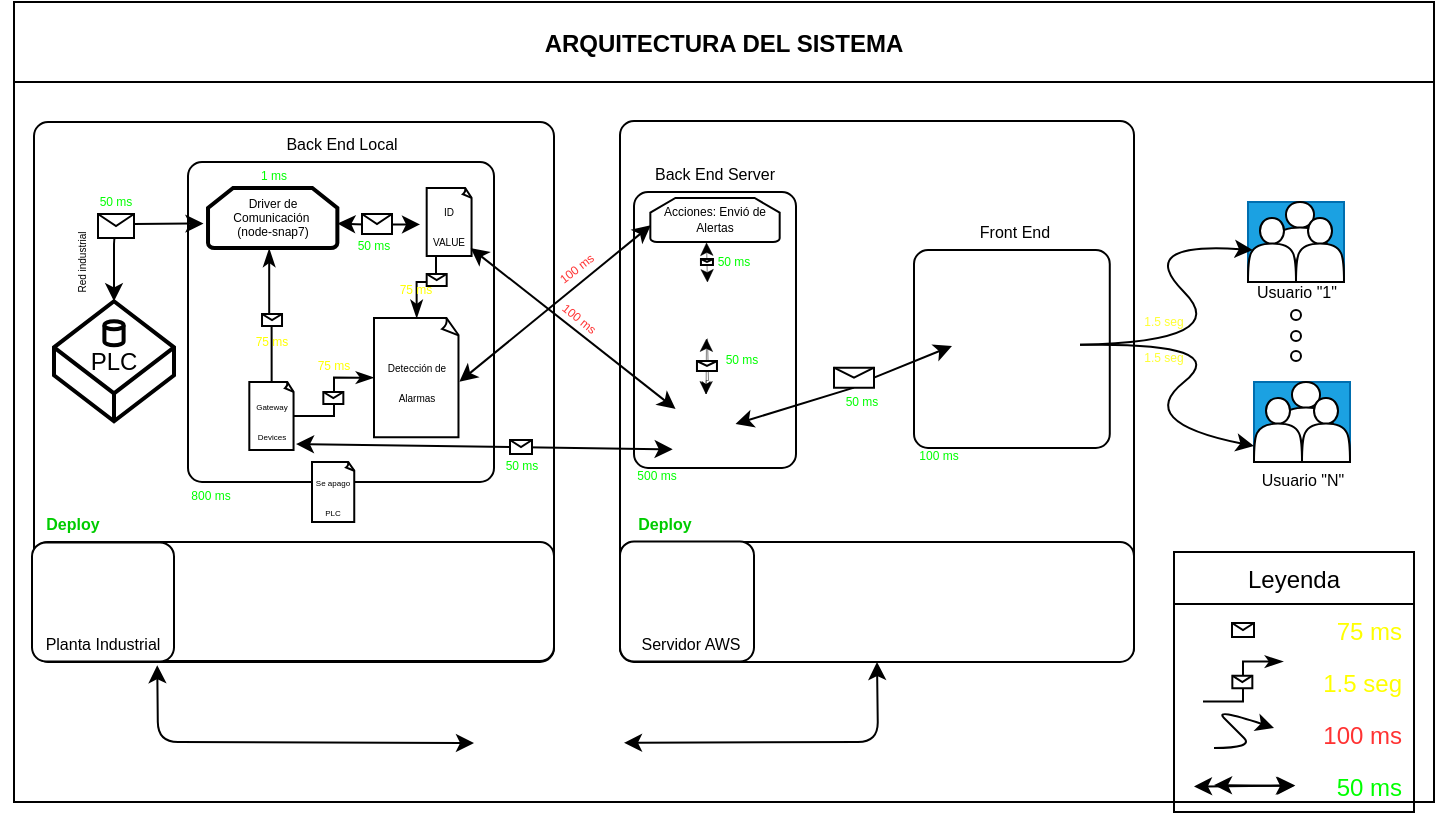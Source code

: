 <mxfile version="14.9.3" type="github">
  <diagram id="dgKpjPPaI4LAme8W9m-0" name="Arquitectura">
    <mxGraphModel dx="1301" dy="277" grid="1" gridSize="10" guides="1" tooltips="1" connect="1" arrows="1" fold="1" page="1" pageScale="1" pageWidth="827" pageHeight="1169" math="0" shadow="0">
      <root>
        <mxCell id="0" />
        <mxCell id="1" parent="0" />
        <UserObject label="" id="KOM_lpvtxGSNcEZmbtH8-15">
          <mxCell style="rounded=1;whiteSpace=wrap;html=1;absoluteArcSize=1;arcSize=14;strokeWidth=1;pointerEvents=0;startSize=40;" parent="1" vertex="1">
            <mxGeometry x="283" y="149.5" width="257" height="270" as="geometry" />
          </mxCell>
        </UserObject>
        <mxCell id="KOM_lpvtxGSNcEZmbtH8-64" value="" style="rounded=1;whiteSpace=wrap;html=1;absoluteArcSize=1;arcSize=14;strokeWidth=1;pointerEvents=0;startSize=40;" parent="1" vertex="1">
          <mxGeometry x="283" y="360" width="257" height="60" as="geometry" />
        </mxCell>
        <mxCell id="AAvzbvVHKAweYi1Nj42b-69" value="" style="rounded=1;whiteSpace=wrap;html=1;absoluteArcSize=1;arcSize=14;strokeWidth=1;pointerEvents=0;startSize=40;" vertex="1" parent="1">
          <mxGeometry x="283" y="359.72" width="67" height="60" as="geometry" />
        </mxCell>
        <mxCell id="KOM_lpvtxGSNcEZmbtH8-50" value="" style="rounded=1;whiteSpace=wrap;html=1;absoluteArcSize=1;arcSize=14;strokeWidth=1;pointerEvents=0;startSize=40;" parent="1" vertex="1">
          <mxGeometry x="-10" y="150" width="260" height="270" as="geometry" />
        </mxCell>
        <mxCell id="KOM_lpvtxGSNcEZmbtH8-63" value="" style="rounded=1;whiteSpace=wrap;html=1;absoluteArcSize=1;arcSize=14;strokeWidth=1;pointerEvents=0;startSize=40;" parent="1" vertex="1">
          <mxGeometry x="-10" y="360" width="260" height="59.5" as="geometry" />
        </mxCell>
        <mxCell id="AAvzbvVHKAweYi1Nj42b-68" value="" style="rounded=1;whiteSpace=wrap;html=1;absoluteArcSize=1;arcSize=14;strokeWidth=1;pointerEvents=0;startSize=40;" vertex="1" parent="1">
          <mxGeometry x="-11" y="360.22" width="71" height="59.5" as="geometry" />
        </mxCell>
        <mxCell id="KOM_lpvtxGSNcEZmbtH8-32" value="" style="rounded=1;whiteSpace=wrap;html=1;absoluteArcSize=1;arcSize=14;strokeWidth=1;pointerEvents=0;startSize=40;" parent="1" vertex="1">
          <mxGeometry x="290" y="185" width="81" height="138" as="geometry" />
        </mxCell>
        <mxCell id="KOM_lpvtxGSNcEZmbtH8-30" value="" style="rounded=1;whiteSpace=wrap;html=1;absoluteArcSize=1;arcSize=14;strokeWidth=1;pointerEvents=0;startSize=40;" parent="1" vertex="1">
          <mxGeometry x="430" y="214" width="97.89" height="99" as="geometry" />
        </mxCell>
        <mxCell id="KOM_lpvtxGSNcEZmbtH8-10" value="" style="rounded=1;whiteSpace=wrap;html=1;absoluteArcSize=1;arcSize=14;strokeWidth=1;pointerEvents=0;startSize=40;" parent="1" vertex="1">
          <mxGeometry x="67" y="170" width="153" height="160" as="geometry" />
        </mxCell>
        <mxCell id="IHtDv6OHQ2jKne3Ynyix-73" value="PLC" style="whiteSpace=wrap;html=1;shape=mxgraph.basic.isocube;isoAngle=23.33;pointerEvents=0;startSize=40;strokeWidth=2;" parent="1" vertex="1">
          <mxGeometry y="239.64" width="60" height="60" as="geometry" />
        </mxCell>
        <mxCell id="IHtDv6OHQ2jKne3Ynyix-31" value="" style="group;fillColor=#1ba1e2;strokeColor=#006EAF;fontColor=#ffffff;" parent="1" vertex="1" connectable="0">
          <mxGeometry x="597" y="190" width="48" height="40" as="geometry" />
        </mxCell>
        <mxCell id="IHtDv6OHQ2jKne3Ynyix-29" value="" style="shape=actor;whiteSpace=wrap;html=1;" parent="IHtDv6OHQ2jKne3Ynyix-31" vertex="1">
          <mxGeometry x="12" width="28" height="32" as="geometry" />
        </mxCell>
        <mxCell id="IHtDv6OHQ2jKne3Ynyix-1" value="" style="shape=actor;whiteSpace=wrap;html=1;" parent="IHtDv6OHQ2jKne3Ynyix-31" vertex="1">
          <mxGeometry y="8" width="24" height="32" as="geometry" />
        </mxCell>
        <mxCell id="IHtDv6OHQ2jKne3Ynyix-30" value="" style="shape=actor;whiteSpace=wrap;html=1;" parent="IHtDv6OHQ2jKne3Ynyix-31" vertex="1">
          <mxGeometry x="24" y="8" width="24" height="32" as="geometry" />
        </mxCell>
        <mxCell id="IHtDv6OHQ2jKne3Ynyix-39" value="" style="curved=1;endArrow=classic;html=1;startSize=40;entryX=0.1;entryY=0.5;entryDx=0;entryDy=0;entryPerimeter=0;" parent="1" target="IHtDv6OHQ2jKne3Ynyix-1" edge="1" source="AAvzbvVHKAweYi1Nj42b-5">
          <mxGeometry width="50" height="50" relative="1" as="geometry">
            <mxPoint x="540" y="260" as="sourcePoint" />
            <mxPoint x="590" y="210" as="targetPoint" />
            <Array as="points">
              <mxPoint x="590" y="260" />
              <mxPoint x="540" y="210" />
            </Array>
          </mxGeometry>
        </mxCell>
        <mxCell id="IHtDv6OHQ2jKne3Ynyix-40" value="" style="group;fillColor=#1ba1e2;strokeColor=#006EAF;fontColor=#ffffff;" parent="1" vertex="1" connectable="0">
          <mxGeometry x="600" y="280" width="48" height="40" as="geometry" />
        </mxCell>
        <mxCell id="IHtDv6OHQ2jKne3Ynyix-41" value="" style="shape=actor;whiteSpace=wrap;html=1;" parent="IHtDv6OHQ2jKne3Ynyix-40" vertex="1">
          <mxGeometry x="12" width="28" height="32" as="geometry" />
        </mxCell>
        <mxCell id="IHtDv6OHQ2jKne3Ynyix-42" value="" style="shape=actor;whiteSpace=wrap;html=1;" parent="IHtDv6OHQ2jKne3Ynyix-40" vertex="1">
          <mxGeometry y="8" width="24" height="32" as="geometry" />
        </mxCell>
        <mxCell id="IHtDv6OHQ2jKne3Ynyix-43" value="" style="shape=actor;whiteSpace=wrap;html=1;" parent="IHtDv6OHQ2jKne3Ynyix-40" vertex="1">
          <mxGeometry x="24" y="8" width="24" height="32" as="geometry" />
        </mxCell>
        <mxCell id="IHtDv6OHQ2jKne3Ynyix-44" value="" style="curved=1;endArrow=classic;html=1;startSize=40;entryX=0;entryY=0.75;entryDx=0;entryDy=0;" parent="1" source="AAvzbvVHKAweYi1Nj42b-5" target="IHtDv6OHQ2jKne3Ynyix-42" edge="1">
          <mxGeometry width="50" height="50" relative="1" as="geometry">
            <mxPoint x="520.99" y="260" as="sourcePoint" />
            <mxPoint x="600" y="220" as="targetPoint" />
            <Array as="points">
              <mxPoint x="590" y="260" />
              <mxPoint x="540" y="300" />
            </Array>
          </mxGeometry>
        </mxCell>
        <mxCell id="IHtDv6OHQ2jKne3Ynyix-50" value="" style="group" parent="1" vertex="1" connectable="0">
          <mxGeometry x="618.5" y="244" width="5" height="25.5" as="geometry" />
        </mxCell>
        <mxCell id="IHtDv6OHQ2jKne3Ynyix-46" value="" style="ellipse;whiteSpace=wrap;html=1;aspect=fixed;pointerEvents=0;startSize=40;" parent="IHtDv6OHQ2jKne3Ynyix-50" vertex="1">
          <mxGeometry y="10.5" width="5" height="5" as="geometry" />
        </mxCell>
        <mxCell id="IHtDv6OHQ2jKne3Ynyix-48" value="" style="ellipse;whiteSpace=wrap;html=1;aspect=fixed;pointerEvents=0;startSize=40;" parent="IHtDv6OHQ2jKne3Ynyix-50" vertex="1">
          <mxGeometry width="5" height="5" as="geometry" />
        </mxCell>
        <mxCell id="IHtDv6OHQ2jKne3Ynyix-49" value="" style="ellipse;whiteSpace=wrap;html=1;aspect=fixed;pointerEvents=0;startSize=40;" parent="IHtDv6OHQ2jKne3Ynyix-50" vertex="1">
          <mxGeometry y="20.5" width="5" height="5" as="geometry" />
        </mxCell>
        <mxCell id="KOM_lpvtxGSNcEZmbtH8-43" value="" style="edgeStyle=orthogonalEdgeStyle;rounded=0;jumpSize=3;orthogonalLoop=1;jettySize=auto;html=1;endArrow=classicThin;endFill=1;strokeWidth=0.25;" parent="1" target="KOM_lpvtxGSNcEZmbtH8-14" edge="1">
          <mxGeometry relative="1" as="geometry">
            <mxPoint x="326.5" y="258" as="sourcePoint" />
          </mxGeometry>
        </mxCell>
        <mxCell id="KOM_lpvtxGSNcEZmbtH8-4" style="edgeStyle=orthogonalEdgeStyle;rounded=0;orthogonalLoop=1;jettySize=auto;html=1;exitX=1;exitY=0.5;exitDx=0;exitDy=0;exitPerimeter=0;entryX=0;entryY=0.5;entryDx=0;entryDy=0;entryPerimeter=0;endArrow=classicThin;endFill=1;" parent="1" source="IHtDv6OHQ2jKne3Ynyix-68" target="IHtDv6OHQ2jKne3Ynyix-69" edge="1">
          <mxGeometry relative="1" as="geometry">
            <Array as="points">
              <mxPoint x="140" y="297" />
              <mxPoint x="140" y="278" />
            </Array>
          </mxGeometry>
        </mxCell>
        <mxCell id="KOM_lpvtxGSNcEZmbtH8-5" style="edgeStyle=orthogonalEdgeStyle;rounded=0;orthogonalLoop=1;jettySize=auto;html=1;exitX=0.5;exitY=0;exitDx=0;exitDy=0;exitPerimeter=0;entryX=0.473;entryY=1.014;entryDx=0;entryDy=0;entryPerimeter=0;endArrow=classicThin;endFill=1;" parent="1" source="IHtDv6OHQ2jKne3Ynyix-68" target="IHtDv6OHQ2jKne3Ynyix-87" edge="1">
          <mxGeometry relative="1" as="geometry" />
        </mxCell>
        <mxCell id="IHtDv6OHQ2jKne3Ynyix-68" value="&lt;span style=&quot;font-size: 4px ; line-height: 60%&quot;&gt;Gateway&lt;br&gt;Devices&lt;br&gt;&lt;/span&gt;" style="whiteSpace=wrap;html=1;shape=mxgraph.basic.document;pointerEvents=0;startSize=40;" parent="1" vertex="1">
          <mxGeometry x="97.66" y="280" width="22.34" height="34" as="geometry" />
        </mxCell>
        <mxCell id="IHtDv6OHQ2jKne3Ynyix-69" value="&lt;span style=&quot;font-size: 5px&quot;&gt;Detección de Alarmas&lt;br&gt;&lt;/span&gt;" style="whiteSpace=wrap;html=1;shape=mxgraph.basic.document;pointerEvents=0;startSize=40;" parent="1" vertex="1">
          <mxGeometry x="160" y="248" width="42.67" height="59.64" as="geometry" />
        </mxCell>
        <mxCell id="KOM_lpvtxGSNcEZmbtH8-2" style="edgeStyle=orthogonalEdgeStyle;rounded=0;orthogonalLoop=1;jettySize=auto;html=1;exitX=0.5;exitY=1;exitDx=0;exitDy=0;exitPerimeter=0;entryX=0.5;entryY=0;entryDx=0;entryDy=0;entryPerimeter=0;endArrow=classicThin;endFill=1;" parent="1" source="IHtDv6OHQ2jKne3Ynyix-70" target="IHtDv6OHQ2jKne3Ynyix-69" edge="1">
          <mxGeometry relative="1" as="geometry">
            <Array as="points">
              <mxPoint x="191" y="230" />
              <mxPoint x="181" y="230" />
            </Array>
          </mxGeometry>
        </mxCell>
        <mxCell id="IHtDv6OHQ2jKne3Ynyix-70" value="&lt;span style=&quot;font-size: 5px&quot;&gt;ID&lt;br&gt;VALUE&lt;br&gt;&lt;/span&gt;" style="whiteSpace=wrap;html=1;shape=mxgraph.basic.document;pointerEvents=0;startSize=40;" parent="1" vertex="1">
          <mxGeometry x="186.34" y="183" width="22.67" height="34" as="geometry" />
        </mxCell>
        <mxCell id="IHtDv6OHQ2jKne3Ynyix-71" value="&lt;font style=&quot;font-size: 4px&quot;&gt;Se apago PLC&lt;/font&gt;" style="whiteSpace=wrap;html=1;shape=mxgraph.basic.document;pointerEvents=0;startSize=40;" parent="1" vertex="1">
          <mxGeometry x="129.0" y="320" width="21.34" height="30" as="geometry" />
        </mxCell>
        <mxCell id="IHtDv6OHQ2jKne3Ynyix-72" value="" style="strokeWidth=2;html=1;shape=mxgraph.flowchart.database;whiteSpace=wrap;pointerEvents=0;startSize=40;" parent="1" vertex="1">
          <mxGeometry x="25.2" y="249.64" width="9.6" height="12" as="geometry" />
        </mxCell>
        <mxCell id="IHtDv6OHQ2jKne3Ynyix-87" value="&lt;p style=&quot;line-height: 120% ; font-size: 6px&quot;&gt;Driver de Comunicación&amp;nbsp;&lt;br&gt;(node-snap7)&lt;/p&gt;" style="strokeWidth=2;html=1;shape=mxgraph.flowchart.loop_limit;whiteSpace=wrap;pointerEvents=0;startSize=40;" parent="1" vertex="1">
          <mxGeometry x="77.01" y="183" width="64.67" height="30" as="geometry" />
        </mxCell>
        <mxCell id="IHtDv6OHQ2jKne3Ynyix-88" value="" style="endArrow=classic;startArrow=classic;html=1;exitX=0.5;exitY=0;exitDx=0;exitDy=0;exitPerimeter=0;entryX=-0.035;entryY=0.592;entryDx=0;entryDy=0;entryPerimeter=0;" parent="1" source="IHtDv6OHQ2jKne3Ynyix-73" target="IHtDv6OHQ2jKne3Ynyix-87" edge="1">
          <mxGeometry width="50" height="50" relative="1" as="geometry">
            <mxPoint x="120" y="300" as="sourcePoint" />
            <mxPoint x="170" y="250" as="targetPoint" />
            <Array as="points">
              <mxPoint x="30" y="201" />
            </Array>
          </mxGeometry>
        </mxCell>
        <mxCell id="IHtDv6OHQ2jKne3Ynyix-89" value="" style="shape=message;html=1;whiteSpace=wrap;html=1;outlineConnect=0;pointerEvents=0;startSize=40;strokeWidth=1;" parent="1" vertex="1">
          <mxGeometry x="22" y="196" width="18" height="12" as="geometry" />
        </mxCell>
        <mxCell id="IHtDv6OHQ2jKne3Ynyix-92" value="&lt;font style=&quot;font-size: 5px&quot;&gt;Red industrial&lt;/font&gt;" style="text;html=1;strokeColor=none;fillColor=none;align=center;verticalAlign=middle;whiteSpace=wrap;rounded=0;pointerEvents=0;startSize=40;rotation=-90;" parent="1" vertex="1">
          <mxGeometry x="-23.0" y="210" width="70" height="20" as="geometry" />
        </mxCell>
        <mxCell id="IHtDv6OHQ2jKne3Ynyix-94" value="" style="shape=image;verticalLabelPosition=bottom;labelBackgroundColor=#ffffff;verticalAlign=top;aspect=fixed;imageAspect=0;image=https://image.flaticon.com/icons/png/512/25/25007.png;" parent="1" vertex="1">
          <mxGeometry x="4.5" y="365" width="40" height="40" as="geometry" />
        </mxCell>
        <mxCell id="IHtDv6OHQ2jKne3Ynyix-96" value="" style="endArrow=classic;startArrow=classic;html=1;entryX=-0.035;entryY=0.592;entryDx=0;entryDy=0;entryPerimeter=0;" parent="1" edge="1">
          <mxGeometry width="50" height="50" relative="1" as="geometry">
            <mxPoint x="183.01" y="201.24" as="sourcePoint" />
            <mxPoint x="141.677" y="200.76" as="targetPoint" />
            <Array as="points">
              <mxPoint x="154.01" y="201.24" />
            </Array>
          </mxGeometry>
        </mxCell>
        <mxCell id="KOM_lpvtxGSNcEZmbtH8-1" value="" style="shape=message;html=1;whiteSpace=wrap;html=1;outlineConnect=0;pointerEvents=0;startSize=40;strokeWidth=1;" parent="1" vertex="1">
          <mxGeometry x="154" y="196" width="15" height="10" as="geometry" />
        </mxCell>
        <mxCell id="KOM_lpvtxGSNcEZmbtH8-3" value="" style="shape=message;html=1;whiteSpace=wrap;html=1;outlineConnect=0;pointerEvents=0;startSize=40;strokeWidth=1;" parent="1" vertex="1">
          <mxGeometry x="186.34" y="226" width="10" height="6" as="geometry" />
        </mxCell>
        <mxCell id="KOM_lpvtxGSNcEZmbtH8-6" value="" style="shape=message;html=1;whiteSpace=wrap;html=1;outlineConnect=0;pointerEvents=0;startSize=40;strokeWidth=1;" parent="1" vertex="1">
          <mxGeometry x="104.01" y="246" width="10" height="6" as="geometry" />
        </mxCell>
        <mxCell id="KOM_lpvtxGSNcEZmbtH8-7" value="" style="shape=message;html=1;whiteSpace=wrap;html=1;outlineConnect=0;pointerEvents=0;startSize=40;strokeWidth=1;" parent="1" vertex="1">
          <mxGeometry x="134.67" y="285" width="10" height="6" as="geometry" />
        </mxCell>
        <mxCell id="KOM_lpvtxGSNcEZmbtH8-11" value="&lt;p style=&quot;line-height: 120% ; font-size: 6px&quot;&gt;Acciones: Envió de Alertas&lt;/p&gt;" style="strokeWidth=1;html=1;shape=mxgraph.flowchart.loop_limit;whiteSpace=wrap;pointerEvents=0;startSize=40;" parent="1" vertex="1">
          <mxGeometry x="298.17" y="188" width="64.67" height="22" as="geometry" />
        </mxCell>
        <mxCell id="KOM_lpvtxGSNcEZmbtH8-14" value="" style="shape=image;verticalLabelPosition=bottom;labelBackgroundColor=#ffffff;verticalAlign=top;aspect=fixed;imageAspect=0;image=https://www.returngis.net/wp-content/uploads/2019/08/graphql-logo.png;" parent="1" vertex="1">
          <mxGeometry x="310.78" y="286" width="30" height="30" as="geometry" />
        </mxCell>
        <mxCell id="KOM_lpvtxGSNcEZmbtH8-17" value="" style="endArrow=classic;startArrow=classic;html=1;entryX=0.97;entryY=0.882;entryDx=0;entryDy=0;entryPerimeter=0;exitX=0;exitY=0.25;exitDx=0;exitDy=0;" parent="1" source="KOM_lpvtxGSNcEZmbtH8-14" target="IHtDv6OHQ2jKne3Ynyix-70" edge="1">
          <mxGeometry width="50" height="50" relative="1" as="geometry">
            <mxPoint x="193.01" y="211.24" as="sourcePoint" />
            <mxPoint x="151.677" y="210.76" as="targetPoint" />
          </mxGeometry>
        </mxCell>
        <mxCell id="KOM_lpvtxGSNcEZmbtH8-18" value="" style="endArrow=classic;startArrow=classic;html=1;entryX=1.045;entryY=0.912;entryDx=0;entryDy=0;entryPerimeter=0;exitX=-0.048;exitY=0.922;exitDx=0;exitDy=0;exitPerimeter=0;" parent="1" source="KOM_lpvtxGSNcEZmbtH8-14" target="IHtDv6OHQ2jKne3Ynyix-68" edge="1">
          <mxGeometry width="50" height="50" relative="1" as="geometry">
            <mxPoint x="300" y="310" as="sourcePoint" />
            <mxPoint x="219.01" y="210" as="targetPoint" />
          </mxGeometry>
        </mxCell>
        <mxCell id="KOM_lpvtxGSNcEZmbtH8-24" value="&lt;font style=&quot;font-size: 8px&quot;&gt;Usuario &quot;N&quot;&lt;/font&gt;" style="text;html=1;strokeColor=none;fillColor=none;align=center;verticalAlign=middle;whiteSpace=wrap;rounded=0;pointerEvents=0;startSize=40;" parent="1" vertex="1">
          <mxGeometry x="596.5" y="318" width="55" height="20" as="geometry" />
        </mxCell>
        <mxCell id="KOM_lpvtxGSNcEZmbtH8-25" value="&lt;font style=&quot;font-size: 8px&quot;&gt;Usuario &quot;1&quot;&lt;/font&gt;" style="text;html=1;strokeColor=none;fillColor=none;align=center;verticalAlign=middle;whiteSpace=wrap;rounded=0;pointerEvents=0;startSize=40;" parent="1" vertex="1">
          <mxGeometry x="593.5" y="224" width="55" height="20" as="geometry" />
        </mxCell>
        <mxCell id="KOM_lpvtxGSNcEZmbtH8-31" value="&lt;span style=&quot;font-size: 8px&quot;&gt;Front End&lt;/span&gt;" style="text;html=1;strokeColor=none;fillColor=none;align=center;verticalAlign=middle;whiteSpace=wrap;rounded=0;pointerEvents=0;startSize=40;" parent="1" vertex="1">
          <mxGeometry x="453.49" y="194" width="55" height="20" as="geometry" />
        </mxCell>
        <mxCell id="IHtDv6OHQ2jKne3Ynyix-59" value="" style="endArrow=classic;startArrow=none;html=1;exitX=0.5;exitY=1;exitDx=0;exitDy=0;entryX=1;entryY=0.5;entryDx=0;entryDy=0;" parent="1" source="KOM_lpvtxGSNcEZmbtH8-37" target="KOM_lpvtxGSNcEZmbtH8-14" edge="1">
          <mxGeometry width="50" height="50" relative="1" as="geometry">
            <mxPoint x="430.99" y="262" as="sourcePoint" />
            <mxPoint x="370.99" y="262" as="targetPoint" />
          </mxGeometry>
        </mxCell>
        <mxCell id="KOM_lpvtxGSNcEZmbtH8-35" value="" style="endArrow=classic;startArrow=classic;html=1;entryX=0.5;entryY=0;entryDx=0;entryDy=0;jumpSize=3;strokeWidth=0.25;" parent="1" target="KOM_lpvtxGSNcEZmbtH8-14" edge="1">
          <mxGeometry width="50" height="50" relative="1" as="geometry">
            <mxPoint x="326" y="258" as="sourcePoint" />
            <mxPoint x="287.997" y="258.0" as="targetPoint" />
            <Array as="points" />
          </mxGeometry>
        </mxCell>
        <mxCell id="KOM_lpvtxGSNcEZmbtH8-36" value="" style="shape=message;html=1;whiteSpace=wrap;html=1;outlineConnect=0;pointerEvents=0;startSize=40;strokeWidth=1;" parent="1" vertex="1">
          <mxGeometry x="321.48" y="269.5" width="10" height="5" as="geometry" />
        </mxCell>
        <mxCell id="KOM_lpvtxGSNcEZmbtH8-37" value="" style="shape=message;html=1;whiteSpace=wrap;html=1;outlineConnect=0;pointerEvents=0;startSize=40;strokeWidth=1;" parent="1" vertex="1">
          <mxGeometry x="390" y="272.82" width="20" height="10" as="geometry" />
        </mxCell>
        <mxCell id="KOM_lpvtxGSNcEZmbtH8-38" value="" style="endArrow=none;startArrow=classic;html=1;exitX=0;exitY=0.5;exitDx=0;exitDy=0;entryX=1;entryY=0.5;entryDx=0;entryDy=0;" parent="1" source="AAvzbvVHKAweYi1Nj42b-5" target="KOM_lpvtxGSNcEZmbtH8-37" edge="1">
          <mxGeometry width="50" height="50" relative="1" as="geometry">
            <mxPoint x="440.99" y="260" as="sourcePoint" />
            <mxPoint x="343.98" y="302.5" as="targetPoint" />
          </mxGeometry>
        </mxCell>
        <mxCell id="KOM_lpvtxGSNcEZmbtH8-39" value="&lt;span style=&quot;font-size: 8px&quot;&gt;Back End Server&lt;/span&gt;" style="text;html=1;strokeColor=none;fillColor=none;align=center;verticalAlign=middle;whiteSpace=wrap;rounded=0;pointerEvents=0;startSize=40;" parent="1" vertex="1">
          <mxGeometry x="294.99" y="165" width="71.02" height="20" as="geometry" />
        </mxCell>
        <mxCell id="KOM_lpvtxGSNcEZmbtH8-40" value="" style="endArrow=classic;startArrow=classic;html=1;entryX=0.5;entryY=0;entryDx=0;entryDy=0;jumpSize=3;strokeWidth=0.25;" parent="1" edge="1">
          <mxGeometry width="50" height="50" relative="1" as="geometry">
            <mxPoint x="326" y="210" as="sourcePoint" />
            <mxPoint x="326.48" y="230" as="targetPoint" />
            <Array as="points" />
          </mxGeometry>
        </mxCell>
        <mxCell id="KOM_lpvtxGSNcEZmbtH8-41" value="" style="shape=message;html=1;whiteSpace=wrap;html=1;outlineConnect=0;pointerEvents=0;startSize=40;strokeWidth=1;" parent="1" vertex="1">
          <mxGeometry x="323.48" y="218.5" width="6" height="3" as="geometry" />
        </mxCell>
        <mxCell id="KOM_lpvtxGSNcEZmbtH8-44" value="" style="endArrow=classic;startArrow=classic;html=1;entryX=1.001;entryY=0.534;entryDx=0;entryDy=0;entryPerimeter=0;exitX=0.003;exitY=0.621;exitDx=0;exitDy=0;exitPerimeter=0;" parent="1" source="KOM_lpvtxGSNcEZmbtH8-11" target="IHtDv6OHQ2jKne3Ynyix-69" edge="1">
          <mxGeometry width="50" height="50" relative="1" as="geometry">
            <mxPoint x="288.11" y="220.36" as="sourcePoint" />
            <mxPoint x="186.34" y="126.86" as="targetPoint" />
          </mxGeometry>
        </mxCell>
        <mxCell id="KOM_lpvtxGSNcEZmbtH8-45" value="" style="shape=message;html=1;whiteSpace=wrap;html=1;outlineConnect=0;pointerEvents=0;startSize=40;strokeWidth=1;" parent="1" vertex="1">
          <mxGeometry x="228" y="309" width="11" height="7" as="geometry" />
        </mxCell>
        <mxCell id="KOM_lpvtxGSNcEZmbtH8-48" value="&lt;span style=&quot;font-size: 8px&quot;&gt;Back End Local&lt;/span&gt;" style="text;html=1;strokeColor=none;fillColor=none;align=center;verticalAlign=middle;whiteSpace=wrap;rounded=0;pointerEvents=0;startSize=40;" parent="1" vertex="1">
          <mxGeometry x="110.51" y="150" width="65.99" height="20" as="geometry" />
        </mxCell>
        <mxCell id="KOM_lpvtxGSNcEZmbtH8-51" value="&lt;span style=&quot;font-size: 8px&quot;&gt;Planta Industrial&lt;/span&gt;" style="text;html=1;strokeColor=none;fillColor=none;align=center;verticalAlign=middle;whiteSpace=wrap;rounded=0;pointerEvents=0;startSize=40;" parent="1" vertex="1">
          <mxGeometry x="-10.99" y="400" width="70.99" height="20" as="geometry" />
        </mxCell>
        <mxCell id="KOM_lpvtxGSNcEZmbtH8-60" value="" style="shape=image;verticalLabelPosition=bottom;labelBackgroundColor=#ffffff;verticalAlign=top;aspect=fixed;imageAspect=0;image=https://cdn.pixabay.com/photo/2014/12/14/15/57/server-567944_960_720.png;" parent="1" vertex="1">
          <mxGeometry x="298.38" y="370" width="30.74" height="36.25" as="geometry" />
        </mxCell>
        <mxCell id="KOM_lpvtxGSNcEZmbtH8-61" value="&lt;span style=&quot;font-size: 8px&quot;&gt;Servidor AWS&lt;br&gt;&lt;/span&gt;" style="text;html=1;strokeColor=none;fillColor=none;align=center;verticalAlign=middle;whiteSpace=wrap;rounded=0;pointerEvents=0;startSize=40;" parent="1" vertex="1">
          <mxGeometry x="283" y="399.5" width="70.99" height="20" as="geometry" />
        </mxCell>
        <mxCell id="KOM_lpvtxGSNcEZmbtH8-65" value="ARQUITECTURA DEL SISTEMA" style="swimlane;pointerEvents=0;startSize=40;strokeWidth=1;align=center;" parent="1" vertex="1">
          <mxGeometry x="-20" y="90" width="710" height="400" as="geometry" />
        </mxCell>
        <mxCell id="KOM_lpvtxGSNcEZmbtH8-66" value="Leyenda" style="swimlane;fontStyle=0;childLayout=stackLayout;horizontal=1;startSize=26;horizontalStack=0;resizeParent=1;resizeParentMax=0;resizeLast=0;collapsible=1;marginBottom=0;pointerEvents=0;strokeWidth=1;" parent="KOM_lpvtxGSNcEZmbtH8-65" vertex="1">
          <mxGeometry x="580" y="275" width="120" height="130" as="geometry" />
        </mxCell>
        <mxCell id="KOM_lpvtxGSNcEZmbtH8-68" value="75 ms" style="text;strokeColor=none;fillColor=none;align=right;verticalAlign=top;spacingLeft=4;spacingRight=4;overflow=hidden;rotatable=0;points=[[0,0.5],[1,0.5]];portConstraint=eastwest;fontColor=#FFFF00;" parent="KOM_lpvtxGSNcEZmbtH8-66" vertex="1">
          <mxGeometry y="26" width="120" height="26" as="geometry" />
        </mxCell>
        <mxCell id="AAvzbvVHKAweYi1Nj42b-10" value="" style="curved=1;endArrow=classic;html=1;" edge="1" parent="KOM_lpvtxGSNcEZmbtH8-66">
          <mxGeometry width="50" height="50" relative="1" as="geometry">
            <mxPoint x="20" y="98" as="sourcePoint" />
            <mxPoint x="50" y="88" as="targetPoint" />
            <Array as="points">
              <mxPoint x="40" y="98" />
              <mxPoint x="30" y="88" />
              <mxPoint x="20" y="78" />
            </Array>
          </mxGeometry>
        </mxCell>
        <mxCell id="KOM_lpvtxGSNcEZmbtH8-69" value="1.5 seg" style="text;strokeColor=none;fillColor=none;align=right;verticalAlign=top;spacingLeft=4;spacingRight=4;overflow=hidden;rotatable=0;points=[[0,0.5],[1,0.5]];portConstraint=eastwest;fontColor=#FFFF00;" parent="KOM_lpvtxGSNcEZmbtH8-66" vertex="1">
          <mxGeometry y="52" width="120" height="26" as="geometry" />
        </mxCell>
        <mxCell id="AAvzbvVHKAweYi1Nj42b-19" value="100 ms" style="text;strokeColor=none;fillColor=none;align=right;verticalAlign=top;spacingLeft=4;spacingRight=4;overflow=hidden;rotatable=0;points=[[0,0.5],[1,0.5]];portConstraint=eastwest;fontColor=#FF3333;" vertex="1" parent="KOM_lpvtxGSNcEZmbtH8-66">
          <mxGeometry y="78" width="120" height="26" as="geometry" />
        </mxCell>
        <mxCell id="AAvzbvVHKAweYi1Nj42b-20" value="" style="endArrow=classic;startArrow=classic;html=1;entryX=1;entryY=0.5;entryDx=0;entryDy=0;entryPerimeter=0;" edge="1" parent="KOM_lpvtxGSNcEZmbtH8-66">
          <mxGeometry width="50" height="50" relative="1" as="geometry">
            <mxPoint x="60" y="117" as="sourcePoint" />
            <mxPoint x="20" y="116.5" as="targetPoint" />
          </mxGeometry>
        </mxCell>
        <mxCell id="AAvzbvVHKAweYi1Nj42b-73" value="" style="group" vertex="1" connectable="0" parent="KOM_lpvtxGSNcEZmbtH8-66">
          <mxGeometry y="104" width="120" height="26" as="geometry" />
        </mxCell>
        <mxCell id="KOM_lpvtxGSNcEZmbtH8-67" value="50 ms" style="text;strokeColor=none;fillColor=none;align=right;verticalAlign=top;spacingLeft=4;spacingRight=4;overflow=hidden;rotatable=0;points=[[0,0.5],[1,0.5]];portConstraint=eastwest;fontColor=#00FF00;" parent="AAvzbvVHKAweYi1Nj42b-73" vertex="1">
          <mxGeometry width="120" height="26" as="geometry" />
        </mxCell>
        <mxCell id="AAvzbvVHKAweYi1Nj42b-1" value="" style="endArrow=classic;startArrow=classic;html=1;entryX=1.045;entryY=0.912;entryDx=0;entryDy=0;entryPerimeter=0;" edge="1" parent="AAvzbvVHKAweYi1Nj42b-73">
          <mxGeometry width="50" height="50" relative="1" as="geometry">
            <mxPoint x="60.67" y="12.74" as="sourcePoint" />
            <mxPoint x="9.995" y="13.268" as="targetPoint" />
          </mxGeometry>
        </mxCell>
        <mxCell id="AAvzbvVHKAweYi1Nj42b-5" value="" style="shape=image;verticalLabelPosition=bottom;labelBackgroundColor=#ffffff;verticalAlign=top;aspect=fixed;imageAspect=0;image=https://sc04.alicdn.com/kf/U0721a48732814105aae97d2245765dd2a.png;" vertex="1" parent="KOM_lpvtxGSNcEZmbtH8-65">
          <mxGeometry x="468.99" y="140" width="64" height="64" as="geometry" />
        </mxCell>
        <mxCell id="AAvzbvVHKAweYi1Nj42b-21" value="&lt;font style=&quot;font-size: 6px&quot;&gt;50 ms&lt;/font&gt;" style="text;html=1;strokeColor=none;fillColor=none;align=center;verticalAlign=middle;whiteSpace=wrap;rounded=0;fontColor=#00FF00;" vertex="1" parent="KOM_lpvtxGSNcEZmbtH8-65">
          <mxGeometry x="170" y="120" width="20" as="geometry" />
        </mxCell>
        <mxCell id="AAvzbvVHKAweYi1Nj42b-25" value="&lt;font style=&quot;font-size: 6px&quot;&gt;75 ms&lt;/font&gt;" style="text;html=1;strokeColor=none;fillColor=none;align=center;verticalAlign=middle;whiteSpace=wrap;rounded=0;fontColor=#FFFF00;" vertex="1" parent="KOM_lpvtxGSNcEZmbtH8-65">
          <mxGeometry x="150" y="180" width="20" as="geometry" />
        </mxCell>
        <mxCell id="AAvzbvVHKAweYi1Nj42b-31" value="&lt;font style=&quot;font-size: 6px&quot;&gt;1.5 seg&lt;/font&gt;" style="text;html=1;strokeColor=none;fillColor=none;align=center;verticalAlign=middle;whiteSpace=wrap;rounded=0;fontColor=#FFFF33;" vertex="1" parent="KOM_lpvtxGSNcEZmbtH8-65">
          <mxGeometry x="560" y="157.25" width="30" as="geometry" />
        </mxCell>
        <mxCell id="AAvzbvVHKAweYi1Nj42b-37" value="&lt;font style=&quot;font-size: 6px&quot;&gt;100 ms&lt;/font&gt;" style="text;html=1;strokeColor=none;fillColor=none;align=center;verticalAlign=middle;whiteSpace=wrap;rounded=0;rotation=39;fontColor=#FF3333;" vertex="1" parent="KOM_lpvtxGSNcEZmbtH8-65">
          <mxGeometry x="269.4" y="157.25" width="29" as="geometry" />
        </mxCell>
        <mxCell id="AAvzbvVHKAweYi1Nj42b-40" value="&lt;font style=&quot;font-size: 6px&quot; color=&quot;#ff3333&quot;&gt;100 ms&lt;/font&gt;" style="text;html=1;strokeColor=none;fillColor=none;align=center;verticalAlign=middle;whiteSpace=wrap;rounded=0;fontColor=#00FF00;rotation=322;" vertex="1" parent="KOM_lpvtxGSNcEZmbtH8-65">
          <mxGeometry x="265.4" y="132" width="29" as="geometry" />
        </mxCell>
        <mxCell id="AAvzbvVHKAweYi1Nj42b-47" value="&lt;font style=&quot;font-size: 6px&quot;&gt;1.5 seg&lt;/font&gt;" style="text;html=1;strokeColor=none;fillColor=none;align=center;verticalAlign=middle;whiteSpace=wrap;rounded=0;fontColor=#FFFF33;" vertex="1" parent="KOM_lpvtxGSNcEZmbtH8-65">
          <mxGeometry x="560" y="174.25" width="30" height="2.75" as="geometry" />
        </mxCell>
        <mxCell id="AAvzbvVHKAweYi1Nj42b-46" value="" style="shape=image;verticalLabelPosition=bottom;labelBackgroundColor=#ffffff;verticalAlign=top;aspect=fixed;imageAspect=0;image=https://www.todopostgresql.com/wp-content/uploads/2018/09/cursoPlpgsqlIntermedio.png;" vertex="1" parent="KOM_lpvtxGSNcEZmbtH8-65">
          <mxGeometry x="328" y="138.25" width="36" height="36" as="geometry" />
        </mxCell>
        <mxCell id="AAvzbvVHKAweYi1Nj42b-55" value="" style="shape=image;verticalLabelPosition=bottom;labelBackgroundColor=#ffffff;verticalAlign=top;aspect=fixed;imageAspect=0;image=https://www.docker.com/sites/default/files/d8/2019-07/vertical-logo-monochromatic.png;" vertex="1" parent="KOM_lpvtxGSNcEZmbtH8-65">
          <mxGeometry x="89" y="283.14" width="36.39" height="31.14" as="geometry" />
        </mxCell>
        <mxCell id="AAvzbvVHKAweYi1Nj42b-57" value="" style="shape=image;verticalLabelPosition=bottom;labelBackgroundColor=#ffffff;verticalAlign=top;aspect=fixed;imageAspect=0;image=https://www.stackxperts.com/wp-content/uploads/2020/01/k8s-logo.png;" vertex="1" parent="KOM_lpvtxGSNcEZmbtH8-65">
          <mxGeometry x="230" y="333" width="75" height="75" as="geometry" />
        </mxCell>
        <mxCell id="AAvzbvVHKAweYi1Nj42b-58" value="" style="shape=image;verticalLabelPosition=bottom;labelBackgroundColor=#ffffff;verticalAlign=top;aspect=fixed;imageAspect=0;image=https://assets.zabbix.com/img/brands/sentry.svg;" vertex="1" parent="KOM_lpvtxGSNcEZmbtH8-65">
          <mxGeometry x="126.39" y="284.95" width="79.02" height="27.51" as="geometry" />
        </mxCell>
        <mxCell id="AAvzbvVHKAweYi1Nj42b-61" value="" style="shape=image;verticalLabelPosition=bottom;labelBackgroundColor=#ffffff;verticalAlign=top;aspect=fixed;imageAspect=0;image=https://eb-blogs.s3.us-east-2.amazonaws.com/Codacy.png;" vertex="1" parent="KOM_lpvtxGSNcEZmbtH8-65">
          <mxGeometry x="210" y="274" width="50" height="26.25" as="geometry" />
        </mxCell>
        <mxCell id="AAvzbvVHKAweYi1Nj42b-59" value="" style="shape=image;verticalLabelPosition=bottom;labelBackgroundColor=#ffffff;verticalAlign=top;aspect=fixed;imageAspect=0;image=https://www.docker.com/sites/default/files/d8/2019-07/vertical-logo-monochromatic.png;" vertex="1" parent="KOM_lpvtxGSNcEZmbtH8-65">
          <mxGeometry x="380" y="284.95" width="36.39" height="31.14" as="geometry" />
        </mxCell>
        <mxCell id="AAvzbvVHKAweYi1Nj42b-4" value="" style="shape=message;html=1;whiteSpace=wrap;html=1;outlineConnect=0;pointerEvents=0;startSize=40;strokeWidth=1;" vertex="1" parent="1">
          <mxGeometry x="589" y="400.5" width="11" height="7" as="geometry" />
        </mxCell>
        <mxCell id="AAvzbvVHKAweYi1Nj42b-15" value="" style="group" vertex="1" connectable="0" parent="1">
          <mxGeometry x="589.17" y="420" width="10" height="20" as="geometry" />
        </mxCell>
        <mxCell id="AAvzbvVHKAweYi1Nj42b-13" style="edgeStyle=orthogonalEdgeStyle;rounded=0;orthogonalLoop=1;jettySize=auto;html=1;entryX=0;entryY=0.5;entryDx=0;entryDy=0;entryPerimeter=0;endArrow=classicThin;endFill=1;startSize=3;" edge="1" parent="AAvzbvVHKAweYi1Nj42b-15">
          <mxGeometry relative="1" as="geometry">
            <Array as="points">
              <mxPoint x="5.33" y="20.0" />
              <mxPoint x="5.33" />
            </Array>
            <mxPoint x="-14.67" y="19.789" as="sourcePoint" />
            <mxPoint x="25.33" y="-0.189" as="targetPoint" />
          </mxGeometry>
        </mxCell>
        <mxCell id="AAvzbvVHKAweYi1Nj42b-14" value="" style="shape=message;html=1;whiteSpace=wrap;html=1;outlineConnect=0;pointerEvents=0;startSize=40;strokeWidth=1;" vertex="1" parent="AAvzbvVHKAweYi1Nj42b-15">
          <mxGeometry y="6.838" width="10" height="6.316" as="geometry" />
        </mxCell>
        <mxCell id="AAvzbvVHKAweYi1Nj42b-22" value="&lt;font style=&quot;font-size: 6px&quot;&gt;50 ms&lt;/font&gt;" style="text;html=1;strokeColor=none;fillColor=none;align=center;verticalAlign=middle;whiteSpace=wrap;rounded=0;fontColor=#00FF00;" vertex="1" parent="1">
          <mxGeometry x="394" y="288" width="20" as="geometry" />
        </mxCell>
        <mxCell id="AAvzbvVHKAweYi1Nj42b-23" value="&lt;font style=&quot;font-size: 6px&quot;&gt;50 ms&lt;/font&gt;" style="text;html=1;strokeColor=none;fillColor=none;align=center;verticalAlign=middle;whiteSpace=wrap;rounded=0;fontColor=#00FF00;" vertex="1" parent="1">
          <mxGeometry x="223.5" y="320" width="20" as="geometry" />
        </mxCell>
        <mxCell id="AAvzbvVHKAweYi1Nj42b-24" value="&lt;font style=&quot;font-size: 6px&quot;&gt;50 ms&lt;/font&gt;" style="text;html=1;strokeColor=none;fillColor=none;align=center;verticalAlign=middle;whiteSpace=wrap;rounded=0;fontColor=#00FF00;" vertex="1" parent="1">
          <mxGeometry x="21" y="188" width="20" as="geometry" />
        </mxCell>
        <mxCell id="AAvzbvVHKAweYi1Nj42b-27" value="&lt;font style=&quot;font-size: 6px&quot;&gt;75 ms&lt;/font&gt;" style="text;html=1;strokeColor=none;fillColor=none;align=center;verticalAlign=middle;whiteSpace=wrap;rounded=0;fontColor=#FFFF00;" vertex="1" parent="1">
          <mxGeometry x="99.01" y="258" width="20" as="geometry" />
        </mxCell>
        <mxCell id="AAvzbvVHKAweYi1Nj42b-28" value="&lt;font style=&quot;font-size: 6px&quot;&gt;75 ms&lt;/font&gt;" style="text;html=1;strokeColor=none;fillColor=none;align=center;verticalAlign=middle;whiteSpace=wrap;rounded=0;fontColor=#FFFF00;" vertex="1" parent="1">
          <mxGeometry x="171.33" y="232" width="20" as="geometry" />
        </mxCell>
        <mxCell id="AAvzbvVHKAweYi1Nj42b-32" value="&lt;font style=&quot;font-size: 6px&quot;&gt;50 ms&lt;/font&gt;" style="text;html=1;strokeColor=none;fillColor=none;align=center;verticalAlign=middle;whiteSpace=wrap;rounded=0;fontColor=#00FF00;" vertex="1" parent="1">
          <mxGeometry x="330.48" y="217.5" width="20" as="geometry" />
        </mxCell>
        <mxCell id="AAvzbvVHKAweYi1Nj42b-33" value="&lt;font style=&quot;font-size: 6px&quot;&gt;50 ms&lt;/font&gt;" style="text;html=1;strokeColor=none;fillColor=none;align=center;verticalAlign=middle;whiteSpace=wrap;rounded=0;fontColor=#00FF00;" vertex="1" parent="1">
          <mxGeometry x="333.99" y="266.5" width="20" as="geometry" />
        </mxCell>
        <mxCell id="AAvzbvVHKAweYi1Nj42b-48" value="&lt;font style=&quot;font-size: 6px&quot;&gt;1 ms&lt;/font&gt;" style="text;html=1;strokeColor=none;fillColor=none;align=center;verticalAlign=middle;whiteSpace=wrap;rounded=0;fontColor=#00FF00;" vertex="1" parent="1">
          <mxGeometry x="100" y="175" width="20" as="geometry" />
        </mxCell>
        <mxCell id="AAvzbvVHKAweYi1Nj42b-49" value="&lt;font style=&quot;font-size: 6px&quot;&gt;800 ms&lt;/font&gt;" style="text;html=1;strokeColor=none;fillColor=none;align=center;verticalAlign=middle;whiteSpace=wrap;rounded=0;fontColor=#00FF00;" vertex="1" parent="1">
          <mxGeometry x="67" y="335" width="23" as="geometry" />
        </mxCell>
        <mxCell id="AAvzbvVHKAweYi1Nj42b-50" value="&lt;font style=&quot;font-size: 6px&quot;&gt;500 ms&lt;/font&gt;" style="text;html=1;strokeColor=none;fillColor=none;align=center;verticalAlign=middle;whiteSpace=wrap;rounded=0;fontColor=#00FF00;" vertex="1" parent="1">
          <mxGeometry x="290" y="325" width="23" as="geometry" />
        </mxCell>
        <mxCell id="AAvzbvVHKAweYi1Nj42b-51" value="&lt;font style=&quot;font-size: 6px&quot;&gt;100 ms&lt;/font&gt;" style="text;html=1;strokeColor=none;fillColor=none;align=center;verticalAlign=middle;whiteSpace=wrap;rounded=0;fontColor=#00FF00;" vertex="1" parent="1">
          <mxGeometry x="431.49" y="312" width="23" height="5" as="geometry" />
        </mxCell>
        <mxCell id="AAvzbvVHKAweYi1Nj42b-60" value="" style="shape=image;verticalLabelPosition=bottom;labelBackgroundColor=#ffffff;verticalAlign=top;aspect=fixed;imageAspect=0;image=https://assets.zabbix.com/img/brands/sentry.svg;" vertex="1" parent="1">
          <mxGeometry x="408.01" y="377.83" width="69.96" height="24.35" as="geometry" />
        </mxCell>
        <mxCell id="AAvzbvVHKAweYi1Nj42b-62" value="" style="shape=image;verticalLabelPosition=bottom;labelBackgroundColor=#ffffff;verticalAlign=top;aspect=fixed;imageAspect=0;image=https://eb-blogs.s3.us-east-2.amazonaws.com/Codacy.png;" vertex="1" parent="1">
          <mxGeometry x="484.92" y="365" width="47.62" height="25" as="geometry" />
        </mxCell>
        <mxCell id="AAvzbvVHKAweYi1Nj42b-64" value="" style="endArrow=classic;startArrow=classic;html=1;exitX=0;exitY=0.5;exitDx=0;exitDy=0;entryX=0.237;entryY=1.006;entryDx=0;entryDy=0;entryPerimeter=0;" edge="1" parent="1" source="AAvzbvVHKAweYi1Nj42b-57" target="KOM_lpvtxGSNcEZmbtH8-50">
          <mxGeometry width="50" height="50" relative="1" as="geometry">
            <mxPoint x="187.494" y="375.152" as="sourcePoint" />
            <mxPoint x="66" y="420" as="targetPoint" />
            <Array as="points">
              <mxPoint x="52" y="460" />
            </Array>
          </mxGeometry>
        </mxCell>
        <mxCell id="AAvzbvVHKAweYi1Nj42b-65" value="" style="endArrow=classic;startArrow=classic;html=1;entryX=0.5;entryY=1;entryDx=0;entryDy=0;" edge="1" parent="1" source="AAvzbvVHKAweYi1Nj42b-57" target="KOM_lpvtxGSNcEZmbtH8-64">
          <mxGeometry width="50" height="50" relative="1" as="geometry">
            <mxPoint x="310" y="460" as="sourcePoint" />
            <mxPoint x="61.62" y="431.62" as="targetPoint" />
            <Array as="points">
              <mxPoint x="412" y="460" />
            </Array>
          </mxGeometry>
        </mxCell>
        <mxCell id="AAvzbvVHKAweYi1Nj42b-66" value="" style="shape=image;verticalLabelPosition=bottom;labelBackgroundColor=#ffffff;verticalAlign=top;aspect=fixed;imageAspect=0;image=https://upload.wikimedia.org/wikipedia/commons/thumb/e/e3/Jenkins_logo_with_title.svg/2560px-Jenkins_logo_with_title.svg.png;" vertex="1" parent="1">
          <mxGeometry x="184.97" y="390" width="58.53" height="30.72" as="geometry" />
        </mxCell>
        <mxCell id="AAvzbvVHKAweYi1Nj42b-67" value="" style="shape=image;verticalLabelPosition=bottom;labelBackgroundColor=#ffffff;verticalAlign=top;aspect=fixed;imageAspect=0;image=https://upload.wikimedia.org/wikipedia/commons/thumb/e/e3/Jenkins_logo_with_title.svg/2560px-Jenkins_logo_with_title.svg.png;" vertex="1" parent="1">
          <mxGeometry x="479.47" y="388.64" width="58.53" height="30.72" as="geometry" />
        </mxCell>
        <mxCell id="AAvzbvVHKAweYi1Nj42b-71" value="&lt;span style=&quot;font-size: 8px&quot;&gt;&lt;font color=&quot;#00cc00&quot;&gt;&lt;b&gt;Deploy&lt;/b&gt;&lt;/font&gt;&lt;br&gt;&lt;/span&gt;" style="text;html=1;strokeColor=none;fillColor=none;align=center;verticalAlign=middle;whiteSpace=wrap;rounded=0;pointerEvents=0;startSize=40;" vertex="1" parent="1">
          <mxGeometry x="-26.49" y="340.22" width="70.99" height="20" as="geometry" />
        </mxCell>
        <mxCell id="AAvzbvVHKAweYi1Nj42b-72" value="&lt;span style=&quot;font-size: 8px&quot;&gt;&lt;font color=&quot;#00cc00&quot;&gt;&lt;b&gt;Deploy&lt;/b&gt;&lt;/font&gt;&lt;br&gt;&lt;/span&gt;" style="text;html=1;strokeColor=none;fillColor=none;align=center;verticalAlign=middle;whiteSpace=wrap;rounded=0;pointerEvents=0;startSize=40;" vertex="1" parent="1">
          <mxGeometry x="269.79" y="340.22" width="70.99" height="20" as="geometry" />
        </mxCell>
      </root>
    </mxGraphModel>
  </diagram>
</mxfile>
